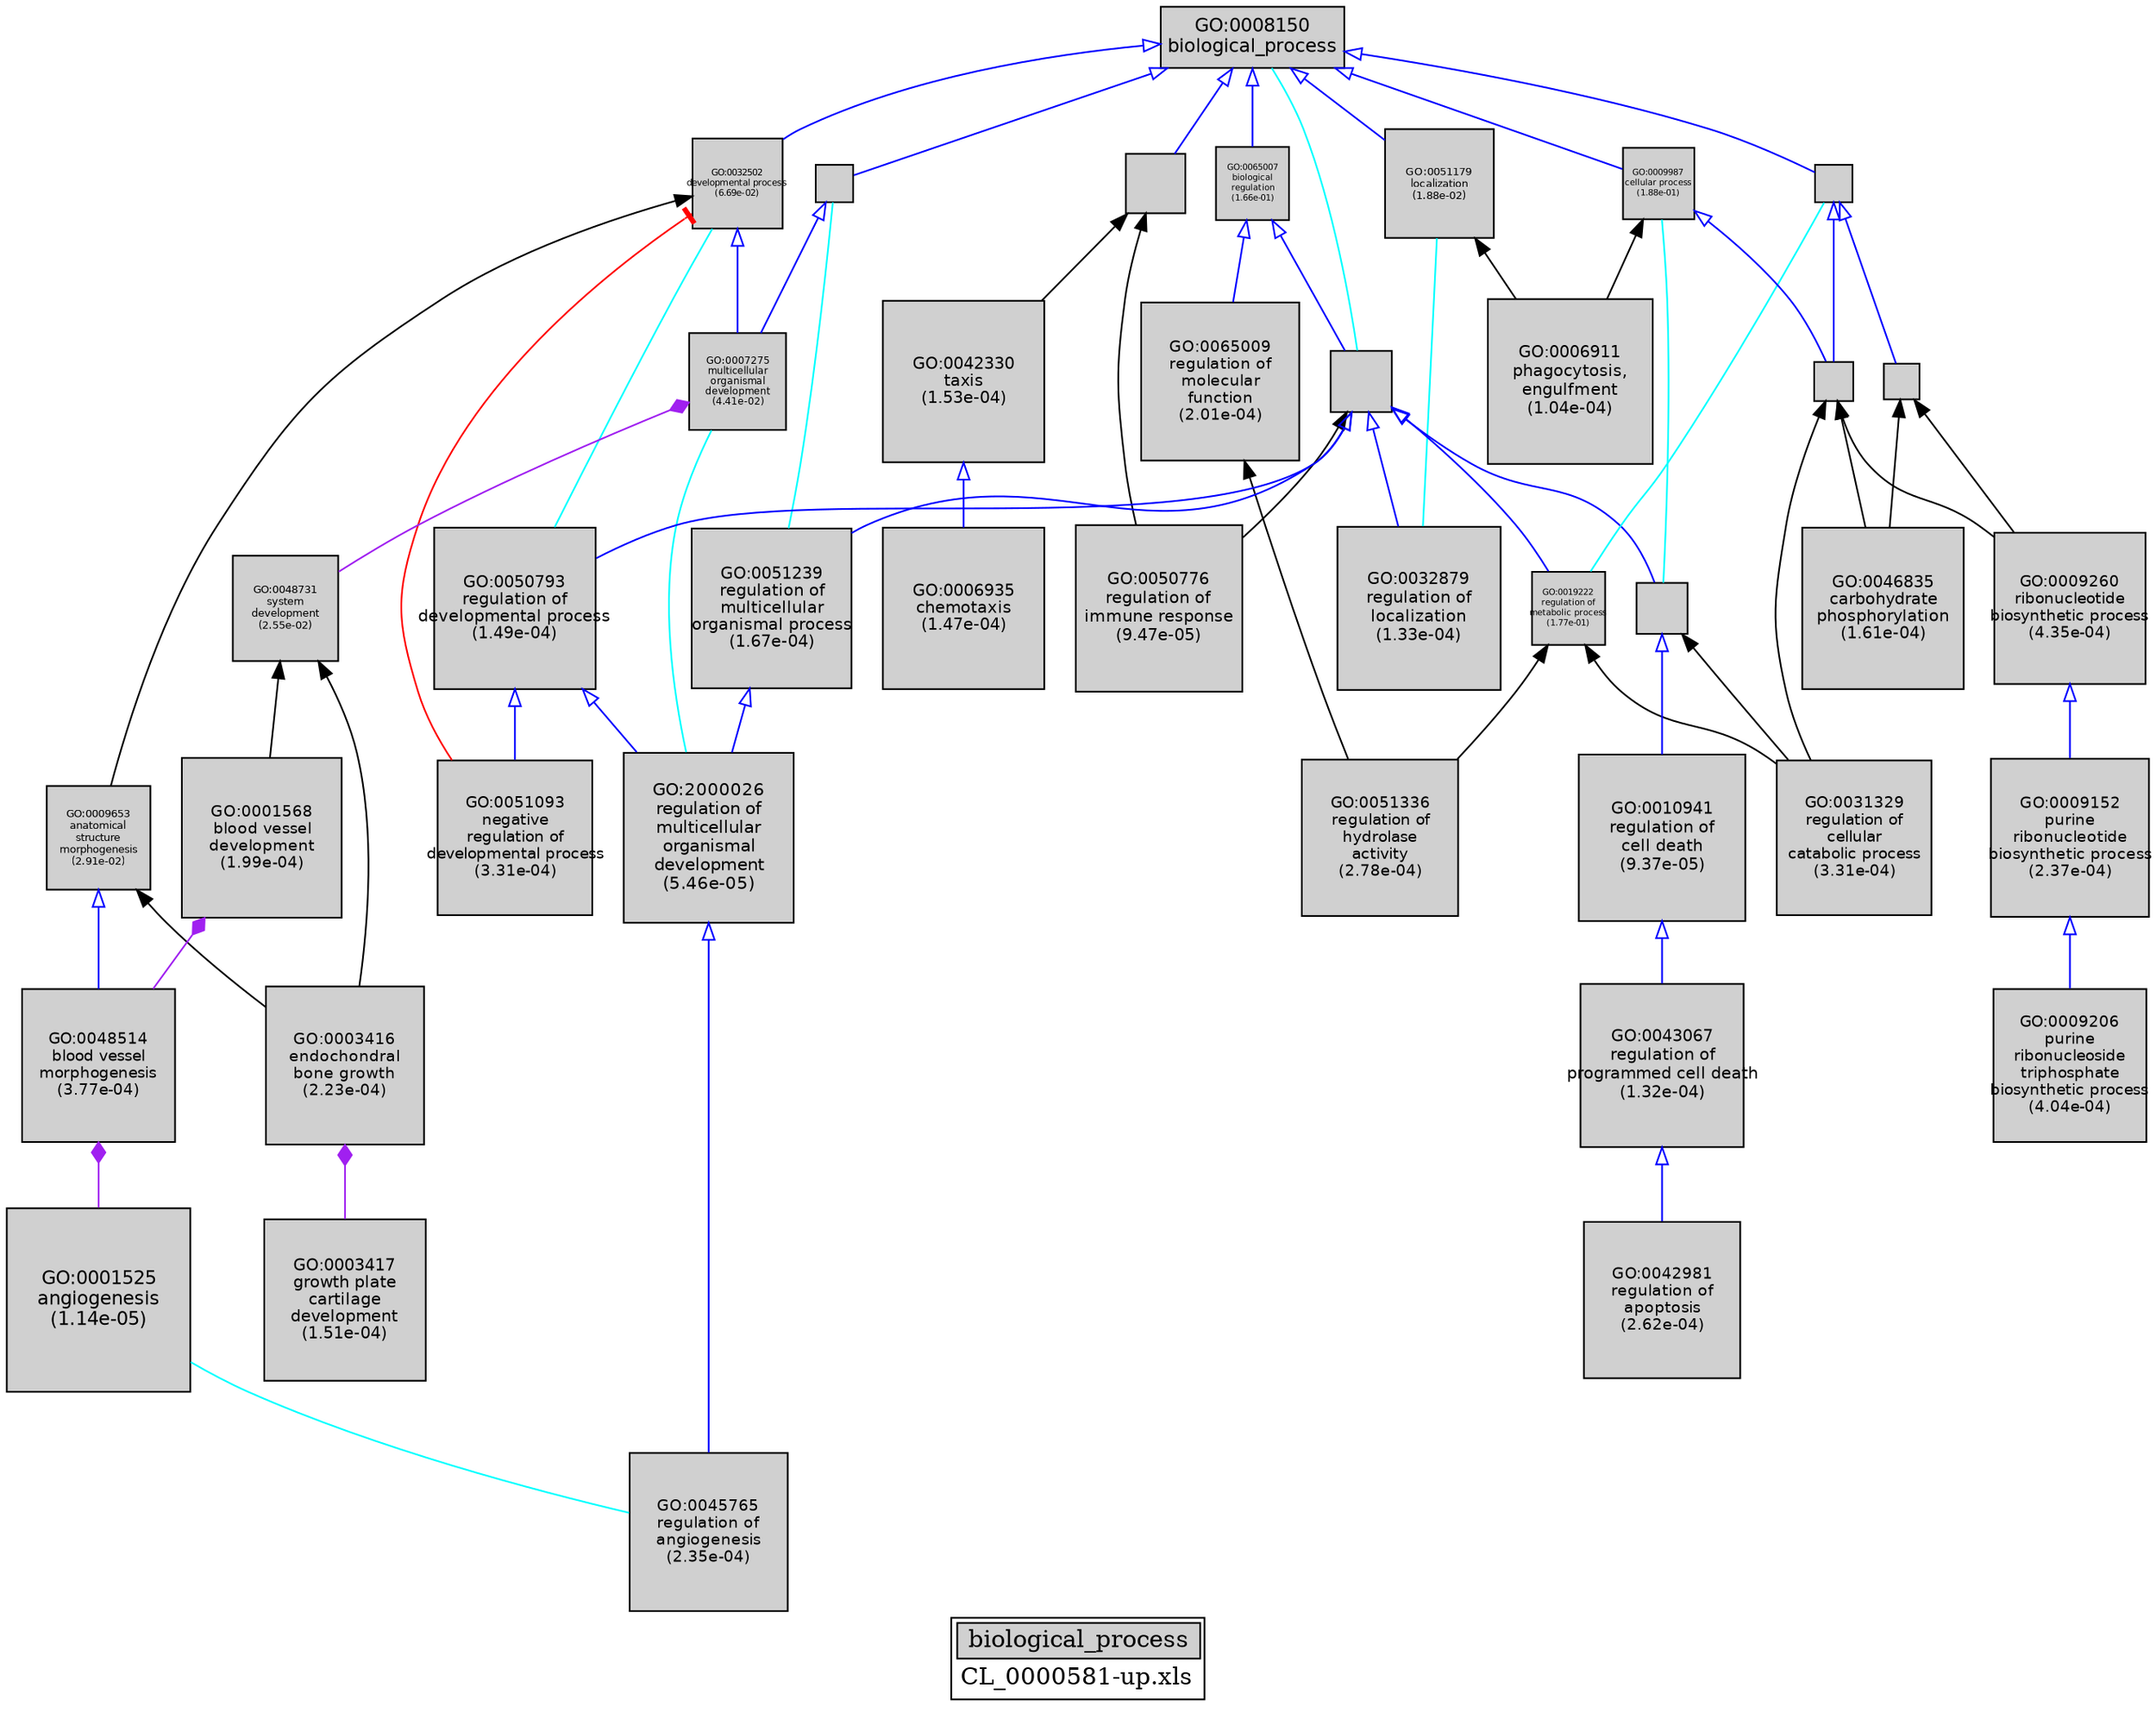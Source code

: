 digraph "biological_process" {
graph [ bgcolor = "#FFFFFF", label = <<TABLE COLOR="black" BGCOLOR="white"><TR><TD COLSPAN="2" BGCOLOR="#D0D0D0"><FONT COLOR="black">biological_process</FONT></TD></TR><TR><TD BORDER="0">CL_0000581-up.xls</TD></TR></TABLE>> ];
node [ fontname = "Helvetica" ];

subgraph "nodes" {

node [ style = "filled", fixedsize = "true", width = 1, shape = "box", fontsize = 9, fillcolor = "#D0D0D0", fontcolor = "black", color = "black" ];

"GO:0044238" [ URL = "#GO:0044238", label = "", width = 0.290700075572, shape = "box", height = 0.290700075572 ];
"GO:0032502" [ URL = "#GO:0032502", label = <<TABLE BORDER="0"><TR><TD>GO:0032502<BR/>developmental process<BR/>(6.69e-02)</TD></TR></TABLE>>, width = 0.736584256032, shape = "box", fontsize = 5.30340664343, height = 0.736584256032 ];
"GO:0050896" [ URL = "#GO:0050896", label = "", width = 0.482515218907, shape = "box", height = 0.482515218907 ];
"GO:0051179" [ URL = "#GO:0051179", label = <<TABLE BORDER="0"><TR><TD>GO:0051179<BR/>localization<BR/>(1.88e-02)</TD></TR></TABLE>>, width = 0.889991693647, shape = "box", fontsize = 6.40794019426, height = 0.889991693647 ];
"GO:0042981" [ URL = "#GO:0042981", label = <<TABLE BORDER="0"><TR><TD>GO:0042981<BR/>regulation of<BR/>apoptosis<BR/>(2.62e-04)</TD></TR></TABLE>>, width = 1.27798489913, shape = "box", fontsize = 9.20149127375, height = 1.27798489913 ];
"GO:0001525" [ URL = "#GO:0001525", label = <<TABLE BORDER="0"><TR><TD>GO:0001525<BR/>angiogenesis<BR/>(1.14e-05)</TD></TR></TABLE>>, width = 1.5, shape = "box", fontsize = 10.8, height = 1.5 ];
"GO:0065009" [ URL = "#GO:0065009", label = <<TABLE BORDER="0"><TR><TD>GO:0065009<BR/>regulation of<BR/>molecular<BR/>function<BR/>(2.01e-04)</TD></TR></TABLE>>, width = 1.29839475024, shape = "box", fontsize = 9.34844220171, height = 1.29839475024 ];
"GO:0006935" [ URL = "#GO:0006935", label = <<TABLE BORDER="0"><TR><TD>GO:0006935<BR/>chemotaxis<BR/>(1.47e-04)</TD></TR></TABLE>>, width = 1.32167704069, shape = "box", fontsize = 9.516074693, height = 1.32167704069 ];
"GO:0044237" [ URL = "#GO:0044237", label = "", width = 0.316060687245, shape = "box", height = 0.316060687245 ];
"GO:0031329" [ URL = "#GO:0031329", label = <<TABLE BORDER="0"><TR><TD>GO:0031329<BR/>regulation of<BR/>cellular<BR/>catabolic process<BR/>(3.31e-04)</TD></TR></TABLE>>, width = 1.25999804246, shape = "box", fontsize = 9.0719859057, height = 1.25999804246 ];
"GO:0007275" [ URL = "#GO:0007275", label = <<TABLE BORDER="0"><TR><TD>GO:0007275<BR/>multicellular<BR/>organismal<BR/>development<BR/>(4.41e-02)</TD></TR></TABLE>>, width = 0.790301503508, shape = "box", fontsize = 5.69017082526, height = 0.790301503508 ];
"GO:0048514" [ URL = "#GO:0048514", label = <<TABLE BORDER="0"><TR><TD>GO:0048514<BR/>blood vessel<BR/>morphogenesis<BR/>(3.77e-04)</TD></TR></TABLE>>, width = 1.24973124879, shape = "box", fontsize = 8.99806499129, height = 1.24973124879 ];
"GO:0032501" [ URL = "#GO:0032501", label = "", width = 0.311673746233, shape = "box", height = 0.311673746233 ];
"GO:0050789" [ URL = "#GO:0050789", label = "", width = 0.499338355815, shape = "box", height = 0.499338355815 ];
"GO:0009152" [ URL = "#GO:0009152", label = <<TABLE BORDER="0"><TR><TD>GO:0009152<BR/>purine<BR/>ribonucleotide<BR/>biosynthetic process<BR/>(2.37e-04)</TD></TR></TABLE>>, width = 1.28572285767, shape = "box", fontsize = 9.25720457523, height = 1.28572285767 ];
"GO:0008152" [ URL = "#GO:0008152", label = "", width = 0.300352695133, shape = "box", height = 0.300352695133 ];
"GO:0045765" [ URL = "#GO:0045765", label = <<TABLE BORDER="0"><TR><TD>GO:0045765<BR/>regulation of<BR/>angiogenesis<BR/>(2.35e-04)</TD></TR></TABLE>>, width = 1.28637931919, shape = "box", fontsize = 9.26193109813, height = 1.28637931919 ];
"GO:0019222" [ URL = "#GO:0019222", label = <<TABLE BORDER="0"><TR><TD>GO:0019222<BR/>regulation of<BR/>metabolic process<BR/>(1.77e-01)</TD></TR></TABLE>>, width = 0.592751613704, shape = "box", fontsize = 5.0, height = 0.592751613704 ];
"GO:0032879" [ URL = "#GO:0032879", label = <<TABLE BORDER="0"><TR><TD>GO:0032879<BR/>regulation of<BR/>localization<BR/>(1.33e-04)</TD></TR></TABLE>>, width = 1.32921288325, shape = "box", fontsize = 9.57033275942, height = 1.32921288325 ];
"GO:0051336" [ URL = "#GO:0051336", label = <<TABLE BORDER="0"><TR><TD>GO:0051336<BR/>regulation of<BR/>hydrolase<BR/>activity<BR/>(2.78e-04)</TD></TR></TABLE>>, width = 1.2734605828, shape = "box", fontsize = 9.16891619613, height = 1.2734605828 ];
"GO:0009653" [ URL = "#GO:0009653", label = <<TABLE BORDER="0"><TR><TD>GO:0009653<BR/>anatomical<BR/>structure<BR/>morphogenesis<BR/>(2.91e-02)</TD></TR></TABLE>>, width = 0.840291066504, shape = "box", fontsize = 6.05009567883, height = 0.840291066504 ];
"GO:0048731" [ URL = "#GO:0048731", label = <<TABLE BORDER="0"><TR><TD>GO:0048731<BR/>system<BR/>development<BR/>(2.55e-02)</TD></TR></TABLE>>, width = 0.855803614253, shape = "box", fontsize = 6.16178602262, height = 0.855803614253 ];
"GO:0050793" [ URL = "#GO:0050793", label = <<TABLE BORDER="0"><TR><TD>GO:0050793<BR/>regulation of<BR/>developmental process<BR/>(1.49e-04)</TD></TR></TABLE>>, width = 1.32070465795, shape = "box", fontsize = 9.50907353722, height = 1.32070465795 ];
"GO:2000026" [ URL = "#GO:2000026", label = <<TABLE BORDER="0"><TR><TD>GO:2000026<BR/>regulation of<BR/>multicellular<BR/>organismal<BR/>development<BR/>(5.46e-05)</TD></TR></TABLE>>, width = 1.39361662534, shape = "box", fontsize = 10.0340397025, height = 1.39361662534 ];
"GO:0009987" [ URL = "#GO:0009987", label = <<TABLE BORDER="0"><TR><TD>GO:0009987<BR/>cellular process<BR/>(1.88e-01)</TD></TR></TABLE>>, width = 0.582655790038, shape = "box", fontsize = 5.0, height = 0.582655790038 ];
"GO:0003417" [ URL = "#GO:0003417", label = <<TABLE BORDER="0"><TR><TD>GO:0003417<BR/>growth plate<BR/>cartilage<BR/>development<BR/>(1.51e-04)</TD></TR></TABLE>>, width = 1.32008762728, shape = "box", fontsize = 9.5046309164, height = 1.32008762728 ];
"GO:0050776" [ URL = "#GO:0050776", label = <<TABLE BORDER="0"><TR><TD>GO:0050776<BR/>regulation of<BR/>immune response<BR/>(9.47e-05)</TD></TR></TABLE>>, width = 1.35423094705, shape = "box", fontsize = 9.75046281873, height = 1.35423094705 ];
"GO:0008150" [ URL = "#GO:0008150", label = <<TABLE BORDER="0"><TR><TD>GO:0008150<BR/>biological_process</TD></TR></TABLE>>, width = 1.5, shape = "box", fontsize = 10.8 ];
"GO:0050794" [ URL = "#GO:0050794", label = "", width = 0.412259477801, shape = "box", height = 0.412259477801 ];
"GO:0003416" [ URL = "#GO:0003416", label = <<TABLE BORDER="0"><TR><TD>GO:0003416<BR/>endochondral<BR/>bone growth<BR/>(2.23e-04)</TD></TR></TABLE>>, width = 1.29030443279, shape = "box", fontsize = 9.29019191612, height = 1.29030443279 ];
"GO:0010941" [ URL = "#GO:0010941", label = <<TABLE BORDER="0"><TR><TD>GO:0010941<BR/>regulation of<BR/>cell death<BR/>(9.37e-05)</TD></TR></TABLE>>, width = 1.35496887389, shape = "box", fontsize = 9.75577589204, height = 1.35496887389 ];
"GO:0043067" [ URL = "#GO:0043067", label = <<TABLE BORDER="0"><TR><TD>GO:0043067<BR/>regulation of<BR/>programmed cell death<BR/>(1.32e-04)</TD></TR></TABLE>>, width = 1.32974279301, shape = "box", fontsize = 9.57414810964, height = 1.32974279301 ];
"GO:0051239" [ URL = "#GO:0051239", label = <<TABLE BORDER="0"><TR><TD>GO:0051239<BR/>regulation of<BR/>multicellular<BR/>organismal process<BR/>(1.67e-04)</TD></TR></TABLE>>, width = 1.31216878343, shape = "box", fontsize = 9.44761524072, height = 1.31216878343 ];
"GO:0065007" [ URL = "#GO:0065007", label = <<TABLE BORDER="0"><TR><TD>GO:0065007<BR/>biological<BR/>regulation<BR/>(1.66e-01)</TD></TR></TABLE>>, width = 0.603334610008, shape = "box", fontsize = 5.0, height = 0.603334610008 ];
"GO:0001568" [ URL = "#GO:0001568", label = <<TABLE BORDER="0"><TR><TD>GO:0001568<BR/>blood vessel<BR/>development<BR/>(1.99e-04)</TD></TR></TABLE>>, width = 1.29895085155, shape = "box", fontsize = 9.35244613118, height = 1.29895085155 ];
"GO:0006911" [ URL = "#GO:0006911", label = <<TABLE BORDER="0"><TR><TD>GO:0006911<BR/>phagocytosis,<BR/>engulfment<BR/>(1.04e-04)</TD></TR></TABLE>>, width = 1.34743147985, shape = "box", fontsize = 9.70150665495, height = 1.34743147985 ];
"GO:0046835" [ URL = "#GO:0046835", label = <<TABLE BORDER="0"><TR><TD>GO:0046835<BR/>carbohydrate<BR/>phosphorylation<BR/>(1.61e-04)</TD></TR></TABLE>>, width = 1.31510465225, shape = "box", fontsize = 9.46875349619, height = 1.31510465225 ];
"GO:0009260" [ URL = "#GO:0009260", label = <<TABLE BORDER="0"><TR><TD>GO:0009260<BR/>ribonucleotide<BR/>biosynthetic process<BR/>(4.35e-04)</TD></TR></TABLE>>, width = 1.23851649221, shape = "box", fontsize = 8.91731874389, height = 1.23851649221 ];
"GO:0051093" [ URL = "#GO:0051093", label = <<TABLE BORDER="0"><TR><TD>GO:0051093<BR/>negative<BR/>regulation of<BR/>developmental process<BR/>(3.31e-04)</TD></TR></TABLE>>, width = 1.25999804246, shape = "box", fontsize = 9.0719859057, height = 1.25999804246 ];
"GO:0009206" [ URL = "#GO:0009206", label = <<TABLE BORDER="0"><TR><TD>GO:0009206<BR/>purine<BR/>ribonucleoside<BR/>triphosphate<BR/>biosynthetic process<BR/>(4.04e-04)</TD></TR></TABLE>>, width = 1.24425626486, shape = "box", fontsize = 8.95864510696, height = 1.24425626486 ];
"GO:0042330" [ URL = "#GO:0042330", label = <<TABLE BORDER="0"><TR><TD>GO:0042330<BR/>taxis<BR/>(1.53e-04)</TD></TR></TABLE>>, width = 1.3189789727, shape = "box", fontsize = 9.49664860347, height = 1.3189789727 ];
}
subgraph "edges" {


edge [ dir = "back", weight = 1 ];
subgraph "regulates" {


edge [ color = "cyan", arrowtail = "none" ];
subgraph "positive" {


edge [ color = "green", arrowtail = "vee" ];
}
subgraph "negative" {


edge [ color = "red", arrowtail = "tee" ];
"GO:0032502" -> "GO:0051093";
}
"GO:0032502" -> "GO:0050793";
"GO:0009987" -> "GO:0050794";
"GO:0051179" -> "GO:0032879";
"GO:0008152" -> "GO:0019222";
"GO:0007275" -> "GO:2000026";
"GO:0008150" -> "GO:0050789";
"GO:0001525" -> "GO:0045765";
"GO:0032501" -> "GO:0051239";
}
subgraph "part_of" {


edge [ color = "purple", arrowtail = "diamond", weight = 2.5 ];
"GO:0001568" -> "GO:0048514";
"GO:0048514" -> "GO:0001525";
"GO:0007275" -> "GO:0048731";
"GO:0003416" -> "GO:0003417";
}
subgraph "is_a" {


edge [ color = "blue", arrowtail = "empty", weight = 5.0 ];
"GO:0008150" -> "GO:0008152";
"GO:0043067" -> "GO:0042981";
"GO:0008150" -> "GO:0065007";
"GO:0032502" -> "GO:0007275";
"GO:0008150" -> "GO:0032502";
"GO:0050789" -> "GO:0050794";
"GO:0065007" -> "GO:0050789";
"GO:0032501" -> "GO:0007275";
"GO:0050789" -> "GO:0050793";
"GO:0050793" -> "GO:0051093";
"GO:0009152" -> "GO:0009206";
"GO:0051239" -> "GO:2000026";
"GO:0042330" -> "GO:0006935";
"GO:0065007" -> "GO:0065009";
"GO:0008152" -> "GO:0044237";
"GO:0009987" -> "GO:0044237";
"GO:0050793" -> "GO:2000026";
"GO:0008150" -> "GO:0051179";
"GO:0050794" -> "GO:0010941";
"GO:0008150" -> "GO:0032501";
"GO:0010941" -> "GO:0043067";
"GO:0050789" -> "GO:0019222";
"GO:2000026" -> "GO:0045765";
"GO:0050789" -> "GO:0032879";
"GO:0009260" -> "GO:0009152";
"GO:0050789" -> "GO:0051239";
"GO:0008152" -> "GO:0044238";
"GO:0009653" -> "GO:0048514";
"GO:0008150" -> "GO:0050896";
"GO:0008150" -> "GO:0009987";
}
"GO:0019222" -> "GO:0051336";
"GO:0044238" -> "GO:0046835";
"GO:0050896" -> "GO:0042330";
"GO:0019222" -> "GO:0031329";
"GO:0009987" -> "GO:0006911";
"GO:0048731" -> "GO:0003416";
"GO:0044237" -> "GO:0046835";
"GO:0048731" -> "GO:0001568";
"GO:0009653" -> "GO:0003416";
"GO:0044237" -> "GO:0031329";
"GO:0050794" -> "GO:0031329";
"GO:0032502" -> "GO:0009653";
"GO:0044237" -> "GO:0009260";
"GO:0051179" -> "GO:0006911";
"GO:0050789" -> "GO:0050776";
"GO:0065009" -> "GO:0051336";
"GO:0050896" -> "GO:0050776";
"GO:0044238" -> "GO:0009260";
}
}
